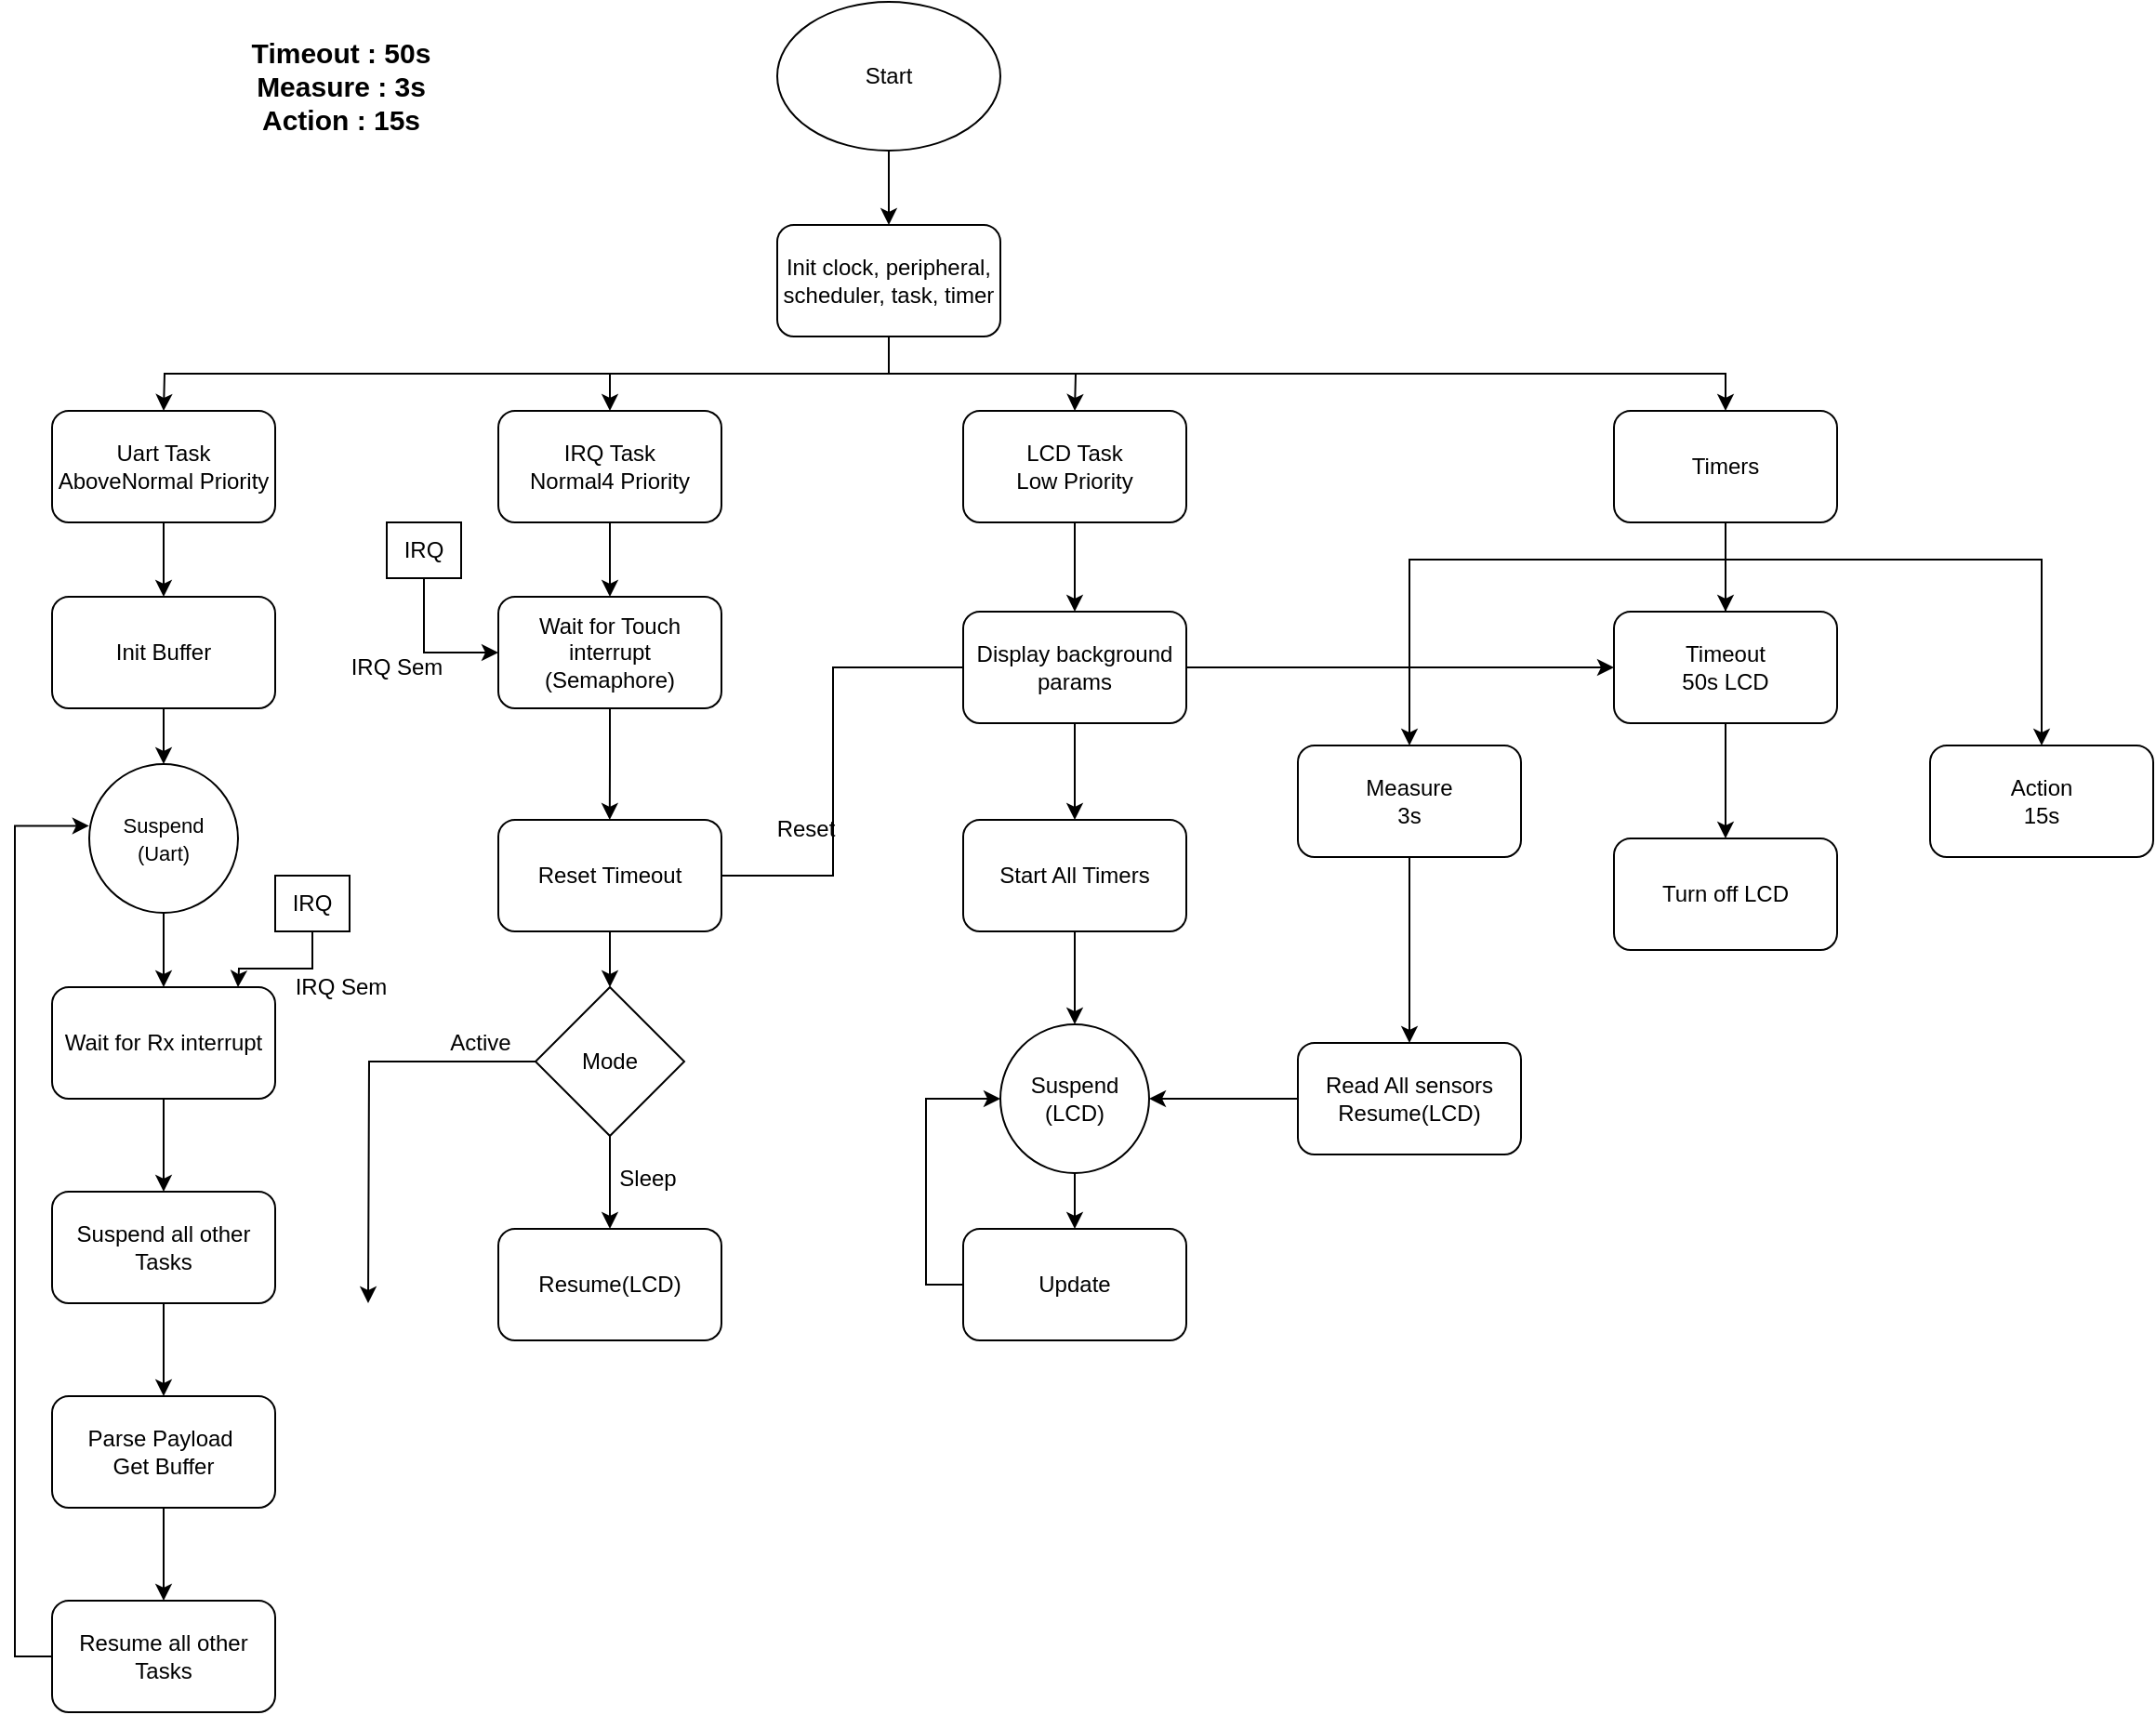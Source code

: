 <mxfile version="22.1.18" type="github">
  <diagram name="Page-1" id="iqymPxwa6M4NADhz_kM7">
    <mxGraphModel dx="1424" dy="567" grid="1" gridSize="10" guides="1" tooltips="1" connect="1" arrows="1" fold="1" page="1" pageScale="1" pageWidth="850" pageHeight="1100" math="0" shadow="0">
      <root>
        <mxCell id="0" />
        <mxCell id="1" parent="0" />
        <mxCell id="22cjTa-Sl4Jnt1EvgP7J-1" value="Start" style="ellipse;whiteSpace=wrap;html=1;" parent="1" vertex="1">
          <mxGeometry x="290" y="40" width="120" height="80" as="geometry" />
        </mxCell>
        <mxCell id="22cjTa-Sl4Jnt1EvgP7J-2" value="" style="endArrow=classic;html=1;rounded=0;exitX=0.5;exitY=1;exitDx=0;exitDy=0;" parent="1" source="22cjTa-Sl4Jnt1EvgP7J-1" edge="1">
          <mxGeometry width="50" height="50" relative="1" as="geometry">
            <mxPoint x="310" y="400" as="sourcePoint" />
            <mxPoint x="350" y="160" as="targetPoint" />
          </mxGeometry>
        </mxCell>
        <mxCell id="22cjTa-Sl4Jnt1EvgP7J-10" style="edgeStyle=orthogonalEdgeStyle;rounded=0;orthogonalLoop=1;jettySize=auto;html=1;exitX=0.5;exitY=1;exitDx=0;exitDy=0;entryX=0.5;entryY=0;entryDx=0;entryDy=0;" parent="1" source="22cjTa-Sl4Jnt1EvgP7J-3" target="22cjTa-Sl4Jnt1EvgP7J-5" edge="1">
          <mxGeometry relative="1" as="geometry" />
        </mxCell>
        <mxCell id="22cjTa-Sl4Jnt1EvgP7J-11" style="edgeStyle=orthogonalEdgeStyle;rounded=0;orthogonalLoop=1;jettySize=auto;html=1;exitX=0.5;exitY=1;exitDx=0;exitDy=0;entryX=0.5;entryY=0;entryDx=0;entryDy=0;" parent="1" source="22cjTa-Sl4Jnt1EvgP7J-3" edge="1">
          <mxGeometry relative="1" as="geometry">
            <mxPoint x="-40" y="260" as="targetPoint" />
          </mxGeometry>
        </mxCell>
        <mxCell id="22cjTa-Sl4Jnt1EvgP7J-12" style="edgeStyle=orthogonalEdgeStyle;rounded=0;orthogonalLoop=1;jettySize=auto;html=1;exitX=0.5;exitY=1;exitDx=0;exitDy=0;entryX=0.5;entryY=0;entryDx=0;entryDy=0;" parent="1" source="22cjTa-Sl4Jnt1EvgP7J-3" edge="1">
          <mxGeometry relative="1" as="geometry">
            <mxPoint x="450" y="260" as="targetPoint" />
          </mxGeometry>
        </mxCell>
        <mxCell id="22cjTa-Sl4Jnt1EvgP7J-13" style="edgeStyle=orthogonalEdgeStyle;rounded=0;orthogonalLoop=1;jettySize=auto;html=1;exitX=0.5;exitY=1;exitDx=0;exitDy=0;" parent="1" source="22cjTa-Sl4Jnt1EvgP7J-3" target="22cjTa-Sl4Jnt1EvgP7J-7" edge="1">
          <mxGeometry relative="1" as="geometry" />
        </mxCell>
        <mxCell id="22cjTa-Sl4Jnt1EvgP7J-3" value="Init clock, peripheral, scheduler, task, timer" style="whiteSpace=wrap;html=1;rounded=1;" parent="1" vertex="1">
          <mxGeometry x="290" y="160" width="120" height="60" as="geometry" />
        </mxCell>
        <mxCell id="22cjTa-Sl4Jnt1EvgP7J-34" style="edgeStyle=orthogonalEdgeStyle;rounded=0;orthogonalLoop=1;jettySize=auto;html=1;exitX=0.5;exitY=1;exitDx=0;exitDy=0;entryX=0.5;entryY=0;entryDx=0;entryDy=0;" parent="1" source="22cjTa-Sl4Jnt1EvgP7J-5" target="22cjTa-Sl4Jnt1EvgP7J-30" edge="1">
          <mxGeometry relative="1" as="geometry" />
        </mxCell>
        <mxCell id="22cjTa-Sl4Jnt1EvgP7J-5" value="IRQ Task&lt;br&gt;Normal4 Priority" style="rounded=1;whiteSpace=wrap;html=1;" parent="1" vertex="1">
          <mxGeometry x="140" y="260" width="120" height="60" as="geometry" />
        </mxCell>
        <mxCell id="22cjTa-Sl4Jnt1EvgP7J-66" style="edgeStyle=orthogonalEdgeStyle;rounded=0;orthogonalLoop=1;jettySize=auto;html=1;exitX=0.5;exitY=1;exitDx=0;exitDy=0;" parent="1" edge="1">
          <mxGeometry relative="1" as="geometry">
            <mxPoint x="800.0" y="400" as="sourcePoint" />
            <mxPoint x="630" y="440" as="targetPoint" />
            <Array as="points">
              <mxPoint x="800" y="340" />
              <mxPoint x="630" y="340" />
            </Array>
          </mxGeometry>
        </mxCell>
        <mxCell id="22cjTa-Sl4Jnt1EvgP7J-67" style="edgeStyle=orthogonalEdgeStyle;rounded=0;orthogonalLoop=1;jettySize=auto;html=1;exitX=0.5;exitY=1;exitDx=0;exitDy=0;entryX=0.5;entryY=0;entryDx=0;entryDy=0;" parent="1" source="22cjTa-Sl4Jnt1EvgP7J-7" target="22cjTa-Sl4Jnt1EvgP7J-70" edge="1">
          <mxGeometry relative="1" as="geometry">
            <mxPoint x="800" y="360.0" as="targetPoint" />
          </mxGeometry>
        </mxCell>
        <mxCell id="22cjTa-Sl4Jnt1EvgP7J-68" style="edgeStyle=orthogonalEdgeStyle;rounded=0;orthogonalLoop=1;jettySize=auto;html=1;exitX=0.5;exitY=1;exitDx=0;exitDy=0;entryX=0.5;entryY=0;entryDx=0;entryDy=0;" parent="1" source="22cjTa-Sl4Jnt1EvgP7J-7" target="22cjTa-Sl4Jnt1EvgP7J-64" edge="1">
          <mxGeometry relative="1" as="geometry">
            <Array as="points">
              <mxPoint x="800" y="340" />
              <mxPoint x="970" y="340" />
            </Array>
          </mxGeometry>
        </mxCell>
        <mxCell id="22cjTa-Sl4Jnt1EvgP7J-7" value="Timers" style="rounded=1;whiteSpace=wrap;html=1;" parent="1" vertex="1">
          <mxGeometry x="740" y="260" width="120" height="60" as="geometry" />
        </mxCell>
        <mxCell id="22cjTa-Sl4Jnt1EvgP7J-14" value="&lt;font style=&quot;font-size: 15px;&quot;&gt;&lt;b&gt;Timeout : 50s&lt;br&gt;Measure : 3s&lt;br&gt;Action : 15s&lt;/b&gt;&lt;/font&gt;" style="text;html=1;align=center;verticalAlign=middle;resizable=0;points=[];autosize=1;strokeColor=none;fillColor=none;" parent="1" vertex="1">
          <mxGeometry x="-5" y="50" width="120" height="70" as="geometry" />
        </mxCell>
        <mxCell id="22cjTa-Sl4Jnt1EvgP7J-18" style="edgeStyle=orthogonalEdgeStyle;rounded=0;orthogonalLoop=1;jettySize=auto;html=1;exitX=0.5;exitY=1;exitDx=0;exitDy=0;entryX=1;entryY=0.5;entryDx=0;entryDy=0;" parent="1" edge="1">
          <mxGeometry relative="1" as="geometry">
            <mxPoint x="510" y="390" as="targetPoint" />
          </mxGeometry>
        </mxCell>
        <mxCell id="22cjTa-Sl4Jnt1EvgP7J-53" style="edgeStyle=orthogonalEdgeStyle;rounded=0;orthogonalLoop=1;jettySize=auto;html=1;exitX=0.5;exitY=1;exitDx=0;exitDy=0;" parent="1" source="22cjTa-Sl4Jnt1EvgP7J-30" edge="1">
          <mxGeometry relative="1" as="geometry">
            <mxPoint x="199.889" y="480.0" as="targetPoint" />
          </mxGeometry>
        </mxCell>
        <mxCell id="22cjTa-Sl4Jnt1EvgP7J-30" value="Wait for Touch interrupt&lt;br&gt;(Semaphore)" style="rounded=1;whiteSpace=wrap;html=1;" parent="1" vertex="1">
          <mxGeometry x="140" y="360" width="120" height="60" as="geometry" />
        </mxCell>
        <mxCell id="22cjTa-Sl4Jnt1EvgP7J-33" style="edgeStyle=orthogonalEdgeStyle;rounded=0;orthogonalLoop=1;jettySize=auto;html=1;exitX=0.5;exitY=1;exitDx=0;exitDy=0;entryX=0;entryY=0.5;entryDx=0;entryDy=0;" parent="1" source="22cjTa-Sl4Jnt1EvgP7J-31" target="22cjTa-Sl4Jnt1EvgP7J-30" edge="1">
          <mxGeometry relative="1" as="geometry" />
        </mxCell>
        <mxCell id="22cjTa-Sl4Jnt1EvgP7J-31" value="IRQ" style="whiteSpace=wrap;html=1;" parent="1" vertex="1">
          <mxGeometry x="80" y="320" width="40" height="30" as="geometry" />
        </mxCell>
        <mxCell id="22cjTa-Sl4Jnt1EvgP7J-32" value="IRQ Sem" style="text;html=1;align=center;verticalAlign=middle;resizable=0;points=[];autosize=1;strokeColor=none;fillColor=none;" parent="1" vertex="1">
          <mxGeometry x="50" y="383" width="70" height="30" as="geometry" />
        </mxCell>
        <mxCell id="22cjTa-Sl4Jnt1EvgP7J-37" value="IRQ Sem" style="text;html=1;align=center;verticalAlign=middle;resizable=0;points=[];autosize=1;strokeColor=none;fillColor=none;" parent="1" vertex="1">
          <mxGeometry x="20" y="555" width="70" height="30" as="geometry" />
        </mxCell>
        <mxCell id="22cjTa-Sl4Jnt1EvgP7J-62" style="edgeStyle=orthogonalEdgeStyle;rounded=0;orthogonalLoop=1;jettySize=auto;html=1;exitX=0.5;exitY=1;exitDx=0;exitDy=0;entryX=0.5;entryY=0;entryDx=0;entryDy=0;" parent="1" source="22cjTa-Sl4Jnt1EvgP7J-54" target="22cjTa-Sl4Jnt1EvgP7J-56" edge="1">
          <mxGeometry relative="1" as="geometry" />
        </mxCell>
        <mxCell id="22cjTa-Sl4Jnt1EvgP7J-75" style="edgeStyle=orthogonalEdgeStyle;rounded=0;orthogonalLoop=1;jettySize=auto;html=1;exitX=1;exitY=0.5;exitDx=0;exitDy=0;entryX=0;entryY=0.5;entryDx=0;entryDy=0;" parent="1" source="22cjTa-Sl4Jnt1EvgP7J-54" target="22cjTa-Sl4Jnt1EvgP7J-70" edge="1">
          <mxGeometry relative="1" as="geometry">
            <Array as="points">
              <mxPoint x="320" y="510" />
              <mxPoint x="320" y="398" />
            </Array>
          </mxGeometry>
        </mxCell>
        <mxCell id="22cjTa-Sl4Jnt1EvgP7J-54" value="Reset Timeout" style="rounded=1;whiteSpace=wrap;html=1;" parent="1" vertex="1">
          <mxGeometry x="140" y="480" width="120" height="60" as="geometry" />
        </mxCell>
        <mxCell id="22cjTa-Sl4Jnt1EvgP7J-58" style="edgeStyle=orthogonalEdgeStyle;rounded=0;orthogonalLoop=1;jettySize=auto;html=1;exitX=0.5;exitY=1;exitDx=0;exitDy=0;entryX=0.5;entryY=0;entryDx=0;entryDy=0;" parent="1" source="22cjTa-Sl4Jnt1EvgP7J-56" target="22cjTa-Sl4Jnt1EvgP7J-57" edge="1">
          <mxGeometry relative="1" as="geometry" />
        </mxCell>
        <mxCell id="22cjTa-Sl4Jnt1EvgP7J-61" style="edgeStyle=orthogonalEdgeStyle;rounded=0;orthogonalLoop=1;jettySize=auto;html=1;exitX=0;exitY=0.5;exitDx=0;exitDy=0;" parent="1" source="22cjTa-Sl4Jnt1EvgP7J-56" edge="1">
          <mxGeometry relative="1" as="geometry">
            <mxPoint x="70" y="740" as="targetPoint" />
          </mxGeometry>
        </mxCell>
        <mxCell id="22cjTa-Sl4Jnt1EvgP7J-56" value="Mode" style="rhombus;whiteSpace=wrap;html=1;" parent="1" vertex="1">
          <mxGeometry x="160" y="570" width="80" height="80" as="geometry" />
        </mxCell>
        <mxCell id="22cjTa-Sl4Jnt1EvgP7J-57" value="Resume(LCD)" style="rounded=1;whiteSpace=wrap;html=1;" parent="1" vertex="1">
          <mxGeometry x="140" y="700" width="120" height="60" as="geometry" />
        </mxCell>
        <mxCell id="22cjTa-Sl4Jnt1EvgP7J-59" value="Sleep" style="text;html=1;align=center;verticalAlign=middle;resizable=0;points=[];autosize=1;strokeColor=none;fillColor=none;" parent="1" vertex="1">
          <mxGeometry x="195" y="658" width="50" height="30" as="geometry" />
        </mxCell>
        <mxCell id="22cjTa-Sl4Jnt1EvgP7J-60" value="Active" style="text;html=1;align=center;verticalAlign=middle;resizable=0;points=[];autosize=1;strokeColor=none;fillColor=none;" parent="1" vertex="1">
          <mxGeometry x="100" y="585" width="60" height="30" as="geometry" />
        </mxCell>
        <mxCell id="22cjTa-Sl4Jnt1EvgP7J-64" value="Action&lt;br&gt;15s" style="rounded=1;whiteSpace=wrap;html=1;" parent="1" vertex="1">
          <mxGeometry x="910" y="440" width="120" height="60" as="geometry" />
        </mxCell>
        <mxCell id="22cjTa-Sl4Jnt1EvgP7J-74" style="edgeStyle=orthogonalEdgeStyle;rounded=0;orthogonalLoop=1;jettySize=auto;html=1;exitX=0.5;exitY=1;exitDx=0;exitDy=0;" parent="1" source="22cjTa-Sl4Jnt1EvgP7J-69" target="22cjTa-Sl4Jnt1EvgP7J-73" edge="1">
          <mxGeometry relative="1" as="geometry" />
        </mxCell>
        <mxCell id="22cjTa-Sl4Jnt1EvgP7J-69" value="Measure&lt;br&gt;3s" style="rounded=1;whiteSpace=wrap;html=1;" parent="1" vertex="1">
          <mxGeometry x="570" y="440" width="120" height="60" as="geometry" />
        </mxCell>
        <mxCell id="22cjTa-Sl4Jnt1EvgP7J-72" style="edgeStyle=orthogonalEdgeStyle;rounded=0;orthogonalLoop=1;jettySize=auto;html=1;exitX=0.5;exitY=1;exitDx=0;exitDy=0;entryX=0.5;entryY=0;entryDx=0;entryDy=0;" parent="1" source="22cjTa-Sl4Jnt1EvgP7J-70" target="22cjTa-Sl4Jnt1EvgP7J-71" edge="1">
          <mxGeometry relative="1" as="geometry" />
        </mxCell>
        <mxCell id="22cjTa-Sl4Jnt1EvgP7J-70" value="Timeout&lt;br&gt;50s LCD" style="rounded=1;whiteSpace=wrap;html=1;" parent="1" vertex="1">
          <mxGeometry x="740" y="368" width="120" height="60" as="geometry" />
        </mxCell>
        <mxCell id="22cjTa-Sl4Jnt1EvgP7J-71" value="Turn off LCD" style="rounded=1;whiteSpace=wrap;html=1;" parent="1" vertex="1">
          <mxGeometry x="740" y="490" width="120" height="60" as="geometry" />
        </mxCell>
        <mxCell id="yDHo1bB7oZjuLkqzl0Rd-1" style="edgeStyle=orthogonalEdgeStyle;rounded=0;orthogonalLoop=1;jettySize=auto;html=1;exitX=0;exitY=0.479;exitDx=0;exitDy=0;exitPerimeter=0;" edge="1" parent="1" source="22cjTa-Sl4Jnt1EvgP7J-73" target="yDHo1bB7oZjuLkqzl0Rd-23">
          <mxGeometry relative="1" as="geometry">
            <mxPoint x="629.647" y="730" as="targetPoint" />
            <Array as="points">
              <mxPoint x="570" y="630" />
            </Array>
          </mxGeometry>
        </mxCell>
        <mxCell id="22cjTa-Sl4Jnt1EvgP7J-73" value="Read All sensors&lt;br&gt;Resume(LCD)" style="rounded=1;whiteSpace=wrap;html=1;" parent="1" vertex="1">
          <mxGeometry x="570" y="600" width="120" height="60" as="geometry" />
        </mxCell>
        <mxCell id="22cjTa-Sl4Jnt1EvgP7J-76" value="Reset" style="text;html=1;align=center;verticalAlign=middle;resizable=0;points=[];autosize=1;strokeColor=none;fillColor=none;" parent="1" vertex="1">
          <mxGeometry x="280" y="470" width="50" height="30" as="geometry" />
        </mxCell>
        <mxCell id="yDHo1bB7oZjuLkqzl0Rd-2" style="edgeStyle=orthogonalEdgeStyle;rounded=0;orthogonalLoop=1;jettySize=auto;html=1;exitX=0.5;exitY=1;exitDx=0;exitDy=0;entryX=0.5;entryY=0;entryDx=0;entryDy=0;" edge="1" parent="1" source="yDHo1bB7oZjuLkqzl0Rd-3">
          <mxGeometry relative="1" as="geometry">
            <mxPoint x="-40" y="360" as="targetPoint" />
          </mxGeometry>
        </mxCell>
        <mxCell id="yDHo1bB7oZjuLkqzl0Rd-3" value="Uart Task&lt;br&gt;AboveNormal Priority" style="rounded=1;whiteSpace=wrap;html=1;" vertex="1" parent="1">
          <mxGeometry x="-100" y="260" width="120" height="60" as="geometry" />
        </mxCell>
        <mxCell id="yDHo1bB7oZjuLkqzl0Rd-4" style="edgeStyle=orthogonalEdgeStyle;rounded=0;orthogonalLoop=1;jettySize=auto;html=1;exitX=0.5;exitY=1;exitDx=0;exitDy=0;entryX=0.5;entryY=0;entryDx=0;entryDy=0;" edge="1" parent="1" source="yDHo1bB7oZjuLkqzl0Rd-5">
          <mxGeometry relative="1" as="geometry">
            <mxPoint x="-40" y="680" as="targetPoint" />
          </mxGeometry>
        </mxCell>
        <mxCell id="yDHo1bB7oZjuLkqzl0Rd-5" value="Wait for Rx interrupt&lt;br&gt;" style="rounded=1;whiteSpace=wrap;html=1;" vertex="1" parent="1">
          <mxGeometry x="-100" y="570" width="120" height="60" as="geometry" />
        </mxCell>
        <mxCell id="yDHo1bB7oZjuLkqzl0Rd-6" style="edgeStyle=orthogonalEdgeStyle;rounded=0;orthogonalLoop=1;jettySize=auto;html=1;exitX=0.5;exitY=1;exitDx=0;exitDy=0;entryX=0.5;entryY=0;entryDx=0;entryDy=0;" edge="1" parent="1" source="yDHo1bB7oZjuLkqzl0Rd-7" target="yDHo1bB7oZjuLkqzl0Rd-9">
          <mxGeometry relative="1" as="geometry" />
        </mxCell>
        <mxCell id="yDHo1bB7oZjuLkqzl0Rd-7" value="Init Buffer" style="rounded=1;whiteSpace=wrap;html=1;" vertex="1" parent="1">
          <mxGeometry x="-100" y="360" width="120" height="60" as="geometry" />
        </mxCell>
        <mxCell id="yDHo1bB7oZjuLkqzl0Rd-8" style="edgeStyle=orthogonalEdgeStyle;rounded=0;orthogonalLoop=1;jettySize=auto;html=1;exitX=0.5;exitY=1;exitDx=0;exitDy=0;entryX=0.5;entryY=0;entryDx=0;entryDy=0;" edge="1" parent="1" source="yDHo1bB7oZjuLkqzl0Rd-9" target="yDHo1bB7oZjuLkqzl0Rd-5">
          <mxGeometry relative="1" as="geometry" />
        </mxCell>
        <mxCell id="yDHo1bB7oZjuLkqzl0Rd-9" value="&lt;font style=&quot;font-size: 11px;&quot;&gt;Suspend&lt;br&gt;(Uart)&lt;/font&gt;" style="ellipse;whiteSpace=wrap;html=1;" vertex="1" parent="1">
          <mxGeometry x="-80" y="450" width="80" height="80" as="geometry" />
        </mxCell>
        <mxCell id="yDHo1bB7oZjuLkqzl0Rd-10" style="edgeStyle=orthogonalEdgeStyle;rounded=0;orthogonalLoop=1;jettySize=auto;html=1;exitX=0.5;exitY=1;exitDx=0;exitDy=0;entryX=0.5;entryY=0;entryDx=0;entryDy=0;" edge="1" parent="1" source="yDHo1bB7oZjuLkqzl0Rd-11" target="yDHo1bB7oZjuLkqzl0Rd-14">
          <mxGeometry relative="1" as="geometry" />
        </mxCell>
        <mxCell id="yDHo1bB7oZjuLkqzl0Rd-11" value="Parse Payload&amp;nbsp;&lt;br&gt;Get Buffer" style="rounded=1;whiteSpace=wrap;html=1;" vertex="1" parent="1">
          <mxGeometry x="-100" y="790" width="120" height="60" as="geometry" />
        </mxCell>
        <mxCell id="yDHo1bB7oZjuLkqzl0Rd-12" style="edgeStyle=orthogonalEdgeStyle;rounded=0;orthogonalLoop=1;jettySize=auto;html=1;exitX=0.5;exitY=1;exitDx=0;exitDy=0;entryX=0.5;entryY=0;entryDx=0;entryDy=0;" edge="1" parent="1" source="yDHo1bB7oZjuLkqzl0Rd-13" target="yDHo1bB7oZjuLkqzl0Rd-11">
          <mxGeometry relative="1" as="geometry" />
        </mxCell>
        <mxCell id="yDHo1bB7oZjuLkqzl0Rd-13" value="Suspend all other Tasks" style="rounded=1;whiteSpace=wrap;html=1;" vertex="1" parent="1">
          <mxGeometry x="-100" y="680" width="120" height="60" as="geometry" />
        </mxCell>
        <mxCell id="yDHo1bB7oZjuLkqzl0Rd-14" value="Resume all other Tasks" style="rounded=1;whiteSpace=wrap;html=1;" vertex="1" parent="1">
          <mxGeometry x="-100" y="900" width="120" height="60" as="geometry" />
        </mxCell>
        <mxCell id="yDHo1bB7oZjuLkqzl0Rd-15" style="edgeStyle=orthogonalEdgeStyle;rounded=0;orthogonalLoop=1;jettySize=auto;html=1;exitX=0;exitY=0.5;exitDx=0;exitDy=0;entryX=-0.001;entryY=0.415;entryDx=0;entryDy=0;entryPerimeter=0;" edge="1" parent="1" source="yDHo1bB7oZjuLkqzl0Rd-14" target="yDHo1bB7oZjuLkqzl0Rd-9">
          <mxGeometry relative="1" as="geometry" />
        </mxCell>
        <mxCell id="yDHo1bB7oZjuLkqzl0Rd-16" style="edgeStyle=orthogonalEdgeStyle;rounded=0;orthogonalLoop=1;jettySize=auto;html=1;exitX=0.5;exitY=1;exitDx=0;exitDy=0;entryX=0.5;entryY=0;entryDx=0;entryDy=0;" edge="1" parent="1" source="yDHo1bB7oZjuLkqzl0Rd-17" target="yDHo1bB7oZjuLkqzl0Rd-19">
          <mxGeometry relative="1" as="geometry" />
        </mxCell>
        <mxCell id="yDHo1bB7oZjuLkqzl0Rd-17" value="LCD Task&lt;br&gt;Low Priority" style="rounded=1;whiteSpace=wrap;html=1;" vertex="1" parent="1">
          <mxGeometry x="390" y="260" width="120" height="60" as="geometry" />
        </mxCell>
        <mxCell id="yDHo1bB7oZjuLkqzl0Rd-18" style="edgeStyle=orthogonalEdgeStyle;rounded=0;orthogonalLoop=1;jettySize=auto;html=1;exitX=0.5;exitY=1;exitDx=0;exitDy=0;entryX=0.5;entryY=0;entryDx=0;entryDy=0;" edge="1" parent="1" source="yDHo1bB7oZjuLkqzl0Rd-19" target="yDHo1bB7oZjuLkqzl0Rd-21">
          <mxGeometry relative="1" as="geometry" />
        </mxCell>
        <mxCell id="yDHo1bB7oZjuLkqzl0Rd-19" value="Display background&lt;br&gt;params" style="rounded=1;whiteSpace=wrap;html=1;" vertex="1" parent="1">
          <mxGeometry x="390" y="368" width="120" height="60" as="geometry" />
        </mxCell>
        <mxCell id="yDHo1bB7oZjuLkqzl0Rd-20" style="edgeStyle=orthogonalEdgeStyle;rounded=0;orthogonalLoop=1;jettySize=auto;html=1;exitX=0.5;exitY=1;exitDx=0;exitDy=0;" edge="1" parent="1" source="yDHo1bB7oZjuLkqzl0Rd-21" target="yDHo1bB7oZjuLkqzl0Rd-23">
          <mxGeometry relative="1" as="geometry" />
        </mxCell>
        <mxCell id="yDHo1bB7oZjuLkqzl0Rd-21" value="Start All Timers" style="rounded=1;whiteSpace=wrap;html=1;" vertex="1" parent="1">
          <mxGeometry x="390" y="480" width="120" height="60" as="geometry" />
        </mxCell>
        <mxCell id="yDHo1bB7oZjuLkqzl0Rd-22" style="edgeStyle=orthogonalEdgeStyle;rounded=0;orthogonalLoop=1;jettySize=auto;html=1;exitX=0.5;exitY=1;exitDx=0;exitDy=0;entryX=0.5;entryY=0;entryDx=0;entryDy=0;" edge="1" parent="1" source="yDHo1bB7oZjuLkqzl0Rd-23" target="yDHo1bB7oZjuLkqzl0Rd-25">
          <mxGeometry relative="1" as="geometry" />
        </mxCell>
        <mxCell id="yDHo1bB7oZjuLkqzl0Rd-23" value="Suspend&lt;br&gt;(LCD)" style="ellipse;whiteSpace=wrap;html=1;" vertex="1" parent="1">
          <mxGeometry x="410" y="590" width="80" height="80" as="geometry" />
        </mxCell>
        <mxCell id="yDHo1bB7oZjuLkqzl0Rd-24" style="edgeStyle=orthogonalEdgeStyle;rounded=0;orthogonalLoop=1;jettySize=auto;html=1;exitX=0;exitY=0.5;exitDx=0;exitDy=0;entryX=0;entryY=0.5;entryDx=0;entryDy=0;" edge="1" parent="1" source="yDHo1bB7oZjuLkqzl0Rd-25" target="yDHo1bB7oZjuLkqzl0Rd-23">
          <mxGeometry relative="1" as="geometry" />
        </mxCell>
        <mxCell id="yDHo1bB7oZjuLkqzl0Rd-25" value="Update" style="rounded=1;whiteSpace=wrap;html=1;" vertex="1" parent="1">
          <mxGeometry x="390" y="700" width="120" height="60" as="geometry" />
        </mxCell>
        <mxCell id="yDHo1bB7oZjuLkqzl0Rd-26" style="edgeStyle=orthogonalEdgeStyle;rounded=0;orthogonalLoop=1;jettySize=auto;html=1;exitX=0.5;exitY=1;exitDx=0;exitDy=0;entryX=1;entryY=0.5;entryDx=0;entryDy=0;" edge="1" parent="1" source="yDHo1bB7oZjuLkqzl0Rd-27">
          <mxGeometry relative="1" as="geometry">
            <mxPoint y="570" as="targetPoint" />
          </mxGeometry>
        </mxCell>
        <mxCell id="yDHo1bB7oZjuLkqzl0Rd-27" value="IRQ" style="whiteSpace=wrap;html=1;" vertex="1" parent="1">
          <mxGeometry x="20" y="510" width="40" height="30" as="geometry" />
        </mxCell>
      </root>
    </mxGraphModel>
  </diagram>
</mxfile>
